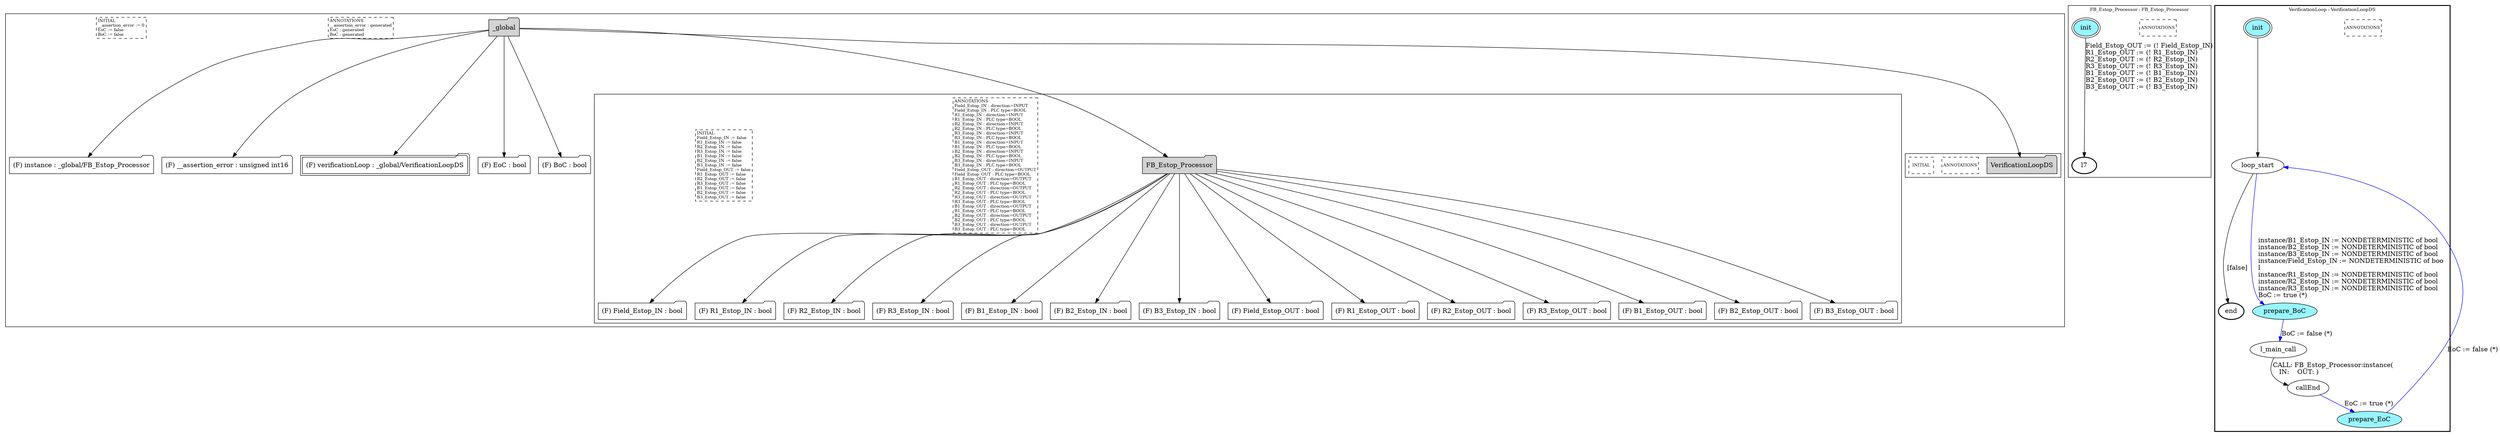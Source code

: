 digraph G {
	subgraph cluster__global1869400026 {
		node [shape="folder", style="filled"];
		//label="_global";
		_global1869400026 [label="_global"];
		_global1869400026 -> instance1739390441;
		instance1739390441 [label = "(F) instance : _global/FB_Estop_Processor", fillcolor="white" ];
		_global1869400026 -> __assertion_error1560203450;
		__assertion_error1560203450 [label = "(F) __assertion_error : unsigned int16", fillcolor="white" ];
		_global1869400026 -> verificationLoop1701331644;
		verificationLoop1701331644 [label = "(F) verificationLoop : _global/VerificationLoopDS", fillcolor="white" , peripheries=2];
		_global1869400026 -> EoC1190608890;
		EoC1190608890 [label = "(F) EoC : bool", fillcolor="white" ];
		_global1869400026 -> BoC1068781783;
		BoC1068781783 [label = "(F) BoC : bool", fillcolor="white" ];
		_global1869400026 -> FB_Estop_Processor67573741;
		subgraph cluster_FB_Estop_Processor67573741 {
			node [shape="folder", style="filled"];
			//label="FB_Estop_Processor";
			FB_Estop_Processor67573741 [label="FB_Estop_Processor"];
			FB_Estop_Processor67573741 -> Field_Estop_IN589489519;
			Field_Estop_IN589489519 [label = "(F) Field_Estop_IN : bool", fillcolor="white" ];
			FB_Estop_Processor67573741 -> R1_Estop_IN925829785;
			R1_Estop_IN925829785 [label = "(F) R1_Estop_IN : bool", fillcolor="white" ];
			FB_Estop_Processor67573741 -> R2_Estop_IN1227170244;
			R2_Estop_IN1227170244 [label = "(F) R2_Estop_IN : bool", fillcolor="white" ];
			FB_Estop_Processor67573741 -> R3_Estop_IN33238764;
			R3_Estop_IN33238764 [label = "(F) R3_Estop_IN : bool", fillcolor="white" ];
			FB_Estop_Processor67573741 -> B1_Estop_IN1839548688;
			B1_Estop_IN1839548688 [label = "(F) B1_Estop_IN : bool", fillcolor="white" ];
			FB_Estop_Processor67573741 -> B2_Estop_IN2089317615;
			B2_Estop_IN2089317615 [label = "(F) B2_Estop_IN : bool", fillcolor="white" ];
			FB_Estop_Processor67573741 -> B3_Estop_IN748935206;
			B3_Estop_IN748935206 [label = "(F) B3_Estop_IN : bool", fillcolor="white" ];
			FB_Estop_Processor67573741 -> Field_Estop_OUT63015234;
			Field_Estop_OUT63015234 [label = "(F) Field_Estop_OUT : bool", fillcolor="white" ];
			FB_Estop_Processor67573741 -> R1_Estop_OUT1759694910;
			R1_Estop_OUT1759694910 [label = "(F) R1_Estop_OUT : bool", fillcolor="white" ];
			FB_Estop_Processor67573741 -> R2_Estop_OUT1124987728;
			R2_Estop_OUT1124987728 [label = "(F) R2_Estop_OUT : bool", fillcolor="white" ];
			FB_Estop_Processor67573741 -> R3_Estop_OUT1337346642;
			R3_Estop_OUT1337346642 [label = "(F) R3_Estop_OUT : bool", fillcolor="white" ];
			FB_Estop_Processor67573741 -> B1_Estop_OUT423629474;
			B1_Estop_OUT423629474 [label = "(F) B1_Estop_OUT : bool", fillcolor="white" ];
			FB_Estop_Processor67573741 -> B2_Estop_OUT2034385122;
			B2_Estop_OUT2034385122 [label = "(F) B2_Estop_OUT : bool", fillcolor="white" ];
			FB_Estop_Processor67573741 -> B3_Estop_OUT1395912847;
			B3_Estop_OUT1395912847 [label = "(F) B3_Estop_OUT : bool", fillcolor="white" ];
			
			annotations_pseudonode_FB_Estop_Processor67573741 [
				label="ANNOTATIONS\lField_Estop_IN : direction=INPUT\lField_Estop_IN : PLC type=BOOL\lR1_Estop_IN : direction=INPUT\lR1_Estop_IN : PLC type=BOOL\lR2_Estop_IN : direction=INPUT\lR2_Estop_IN : PLC type=BOOL\lR3_Estop_IN : direction=INPUT\lR3_Estop_IN : PLC type=BOOL\lB1_Estop_IN : direction=INPUT\lB1_Estop_IN : PLC type=BOOL\lB2_Estop_IN : direction=INPUT\lB2_Estop_IN : PLC type=BOOL\lB3_Estop_IN : direction=INPUT\lB3_Estop_IN : PLC type=BOOL\lField_Estop_OUT : direction=OUTPUT\lField_Estop_OUT : PLC type=BOOL\lR1_Estop_OUT : direction=OUTPUT\lR1_Estop_OUT : PLC type=BOOL\lR2_Estop_OUT : direction=OUTPUT\lR2_Estop_OUT : PLC type=BOOL\lR3_Estop_OUT : direction=OUTPUT\lR3_Estop_OUT : PLC type=BOOL\lB1_Estop_OUT : direction=OUTPUT\lB1_Estop_OUT : PLC type=BOOL\lB2_Estop_OUT : direction=OUTPUT\lB2_Estop_OUT : PLC type=BOOL\lB3_Estop_OUT : direction=OUTPUT\lB3_Estop_OUT : PLC type=BOOL\l",
				fontsize=9, margin="0.04,0.04", fillcolor="white", shape="rectangle", style="dashed"];
			initamt_pseudonode_FB_Estop_Processor67573741 [
				label="INITIAL\lField_Estop_IN := false\lR1_Estop_IN := false\lR2_Estop_IN := false\lR3_Estop_IN := false\lB1_Estop_IN := false\lB2_Estop_IN := false\lB3_Estop_IN := false\lField_Estop_OUT := false\lR1_Estop_OUT := false\lR2_Estop_OUT := false\lR3_Estop_OUT := false\lB1_Estop_OUT := false\lB2_Estop_OUT := false\lB3_Estop_OUT := false\l",
				fontsize=9, margin="0.04,0.04", fillcolor="lightyellow", shape="rectangle", style="dashed"];
		}
		_global1869400026 -> VerificationLoopDS1607745112;
		subgraph cluster_VerificationLoopDS1607745112 {
			node [shape="folder", style="filled"];
			//label="VerificationLoopDS";
			VerificationLoopDS1607745112 [label="VerificationLoopDS"];
			
			annotations_pseudonode_VerificationLoopDS1607745112 [
				label="ANNOTATIONS",
				fontsize=9, margin="0.04,0.04", fillcolor="white", shape="rectangle", style="dashed"];
			initamt_pseudonode_VerificationLoopDS1607745112 [
				label="INITIAL",
				fontsize=9, margin="0.04,0.04", fillcolor="lightyellow", shape="rectangle", style="dashed"];
		}
		
		annotations_pseudonode__global1869400026 [
			label="ANNOTATIONS\l__assertion_error : generated\lEoC : generated\lBoC : generated\l",
			fontsize=9, margin="0.04,0.04", fillcolor="white", shape="rectangle", style="dashed"];
		initamt_pseudonode__global1869400026 [
			label="INITIAL\l__assertion_error := 0\lEoC := false\lBoC := false\l",
			fontsize=9, margin="0.04,0.04", fillcolor="lightyellow", shape="rectangle", style="dashed"];
	}
	subgraph clusterFB_Estop_Processor {
		node [style="filled"];
		color="black";
		fontsize=10;
		ranksep=0.4;
		
		label="FB_Estop_Processor : FB_Estop_Processor";
		
		annotations_pseudonode_FB_Estop_Processor [
			label="ANNOTATIONS",
			fontsize=9, margin="0.04,0.04", fillcolor="white", shape="rectangle", style="dashed"];
		
		init_FB_Estop_Processor [label="init", color="black", fillcolor="cadetblue1", peripheries=2, shape="ellipse"];
		l7_FB_Estop_Processor [label="l7", color="black", fillcolor="white", style=bold, shape="ellipse"];
		init_FB_Estop_Processor -> l7_FB_Estop_Processor [color="black", label="Field_Estop_OUT := (! Field_Estop_IN)\lR1_Estop_OUT := (! R1_Estop_IN)\lR2_Estop_OUT := (! R2_Estop_IN)\lR3_Estop_OUT := (! R3_Estop_IN)\lB1_Estop_OUT := (! B1_Estop_IN)\lB2_Estop_OUT := (! B2_Estop_IN)\lB3_Estop_OUT := (! B3_Estop_IN)\l"];
	}
	subgraph clusterVerificationLoop {
		node [style="filled"];
		style=bold;
		color="black";
		fontsize=10;
		ranksep=0.4;
		
		label="VerificationLoop : VerificationLoopDS";
		
		annotations_pseudonode_VerificationLoop [
			label="ANNOTATIONS",
			fontsize=9, margin="0.04,0.04", fillcolor="white", shape="rectangle", style="dashed"];
		
		init_VerificationLoop [label="init", color="black", fillcolor="cadetblue1", peripheries=2, shape="ellipse"];
		end_VerificationLoop [label="end", color="black", fillcolor="cadetblue1", style=bold, shape="ellipse"];
		loop_start_VerificationLoop [label="loop_start", color="black", fillcolor="white", shape="ellipse"];
		prepare_BoC_VerificationLoop [label="prepare_BoC", color="black", fillcolor="cadetblue1", shape="ellipse"];
		l_main_call_VerificationLoop [label="l_main_call", color="black", fillcolor="white", shape="ellipse"];
		callEnd_VerificationLoop [label="callEnd", color="black", fillcolor="white", shape="ellipse"];
		prepare_EoC_VerificationLoop [label="prepare_EoC", color="black", fillcolor="cadetblue1", shape="ellipse"];
		init_VerificationLoop -> loop_start_VerificationLoop [color="black", label=""];
		loop_start_VerificationLoop -> prepare_BoC_VerificationLoop [color="blue", label="instance/B1_Estop_IN := NONDETERMINISTIC of bool\linstance/B2_Estop_IN := NONDETERMINISTIC of bool\linstance/B3_Estop_IN := NONDETERMINISTIC of bool\linstance/Field_Estop_IN := NONDETERMINISTIC of boo\ll\linstance/R1_Estop_IN := NONDETERMINISTIC of bool\linstance/R2_Estop_IN := NONDETERMINISTIC of bool\linstance/R3_Estop_IN := NONDETERMINISTIC of bool\lBoC := true (*)\l"];
		prepare_BoC_VerificationLoop -> l_main_call_VerificationLoop [color="blue", label="BoC := false (*)"];
		l_main_call_VerificationLoop -> callEnd_VerificationLoop [color="black", label="CALL: FB_Estop_Processor:instance(\l   IN:    OUT: )\l"];
		callEnd_VerificationLoop -> prepare_EoC_VerificationLoop [color="blue", label="EoC := true (*)"];
		prepare_EoC_VerificationLoop -> loop_start_VerificationLoop [color="blue", label="EoC := false (*)"];
		loop_start_VerificationLoop -> end_VerificationLoop [color="black", label="[false]"];
	}
}

